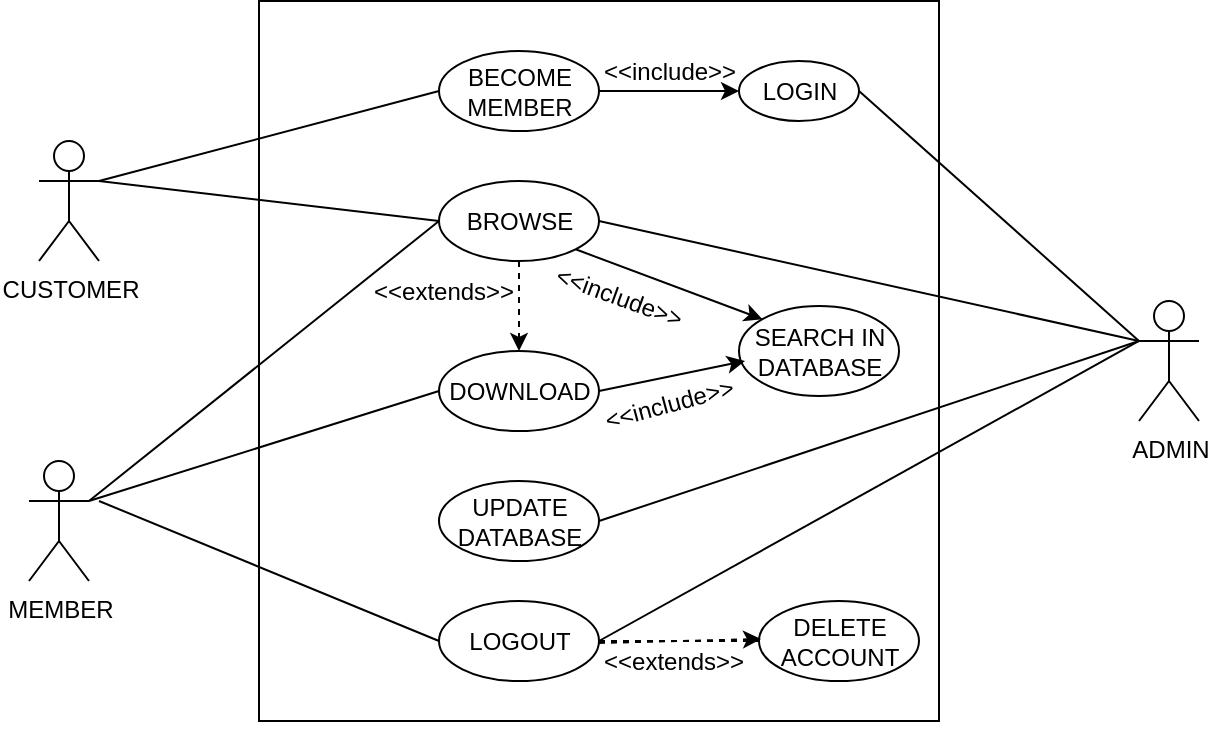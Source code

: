<mxfile pages="1" version="11.2.8" type="github"><diagram id="LAClkwftK9rVg-CZqCtu" name="Page-1"><mxGraphModel dx="1038" dy="531" grid="1" gridSize="10" guides="1" tooltips="1" connect="1" arrows="1" fold="1" page="1" pageScale="1" pageWidth="850" pageHeight="1100" math="0" shadow="0"><root><mxCell id="0"/><mxCell id="1" parent="0"/><mxCell id="bo09leIgb2fIwIXUXHEE-1" value="CUSTOMER" style="shape=umlActor;verticalLabelPosition=bottom;labelBackgroundColor=#ffffff;verticalAlign=top;html=1;" vertex="1" parent="1"><mxGeometry x="77.5" y="189.5" width="30" height="60" as="geometry"/></mxCell><mxCell id="bo09leIgb2fIwIXUXHEE-2" value="" style="rounded=0;whiteSpace=wrap;html=1;" vertex="1" parent="1"><mxGeometry x="187.5" y="119.5" width="340" height="360" as="geometry"/></mxCell><mxCell id="bo09leIgb2fIwIXUXHEE-3" value="BROWSE" style="ellipse;whiteSpace=wrap;html=1;" vertex="1" parent="1"><mxGeometry x="277.5" y="209.5" width="80" height="40" as="geometry"/></mxCell><mxCell id="bo09leIgb2fIwIXUXHEE-4" value="BECOME&lt;br&gt;MEMBER" style="ellipse;whiteSpace=wrap;html=1;" vertex="1" parent="1"><mxGeometry x="277.5" y="144.5" width="80" height="40" as="geometry"/></mxCell><mxCell id="bo09leIgb2fIwIXUXHEE-5" value="DOWNLOAD" style="ellipse;whiteSpace=wrap;html=1;" vertex="1" parent="1"><mxGeometry x="277.5" y="294.5" width="80" height="40" as="geometry"/></mxCell><mxCell id="bo09leIgb2fIwIXUXHEE-6" value="UPDATE&lt;br&gt;DATABASE" style="ellipse;whiteSpace=wrap;html=1;" vertex="1" parent="1"><mxGeometry x="277.5" y="359.5" width="80" height="40" as="geometry"/></mxCell><mxCell id="bo09leIgb2fIwIXUXHEE-7" value="LOGOUT" style="ellipse;whiteSpace=wrap;html=1;" vertex="1" parent="1"><mxGeometry x="277.5" y="419.5" width="80" height="40" as="geometry"/></mxCell><mxCell id="bo09leIgb2fIwIXUXHEE-8" value="DELETE&lt;br&gt;ACCOUNT" style="ellipse;whiteSpace=wrap;html=1;" vertex="1" parent="1"><mxGeometry x="437.5" y="419.5" width="80" height="40" as="geometry"/></mxCell><mxCell id="bo09leIgb2fIwIXUXHEE-9" value="" style="endArrow=none;html=1;entryX=0;entryY=0.5;entryDx=0;entryDy=0;exitX=1;exitY=0.333;exitDx=0;exitDy=0;exitPerimeter=0;endFill=0;" edge="1" parent="1" source="bo09leIgb2fIwIXUXHEE-1" target="bo09leIgb2fIwIXUXHEE-3"><mxGeometry width="50" height="50" relative="1" as="geometry"><mxPoint x="47.5" y="619.5" as="sourcePoint"/><mxPoint x="97.5" y="569.5" as="targetPoint"/></mxGeometry></mxCell><mxCell id="bo09leIgb2fIwIXUXHEE-10" value="" style="endArrow=none;html=1;entryX=0;entryY=0.5;entryDx=0;entryDy=0;exitX=1;exitY=0.333;exitDx=0;exitDy=0;exitPerimeter=0;endFill=0;" edge="1" parent="1" source="bo09leIgb2fIwIXUXHEE-1" target="bo09leIgb2fIwIXUXHEE-4"><mxGeometry width="50" height="50" relative="1" as="geometry"><mxPoint x="107.5" y="299.5" as="sourcePoint"/><mxPoint x="287.5" y="239.5" as="targetPoint"/></mxGeometry></mxCell><mxCell id="bo09leIgb2fIwIXUXHEE-11" value="" style="endArrow=none;html=1;entryX=0;entryY=0.5;entryDx=0;entryDy=0;exitX=1;exitY=0.333;exitDx=0;exitDy=0;exitPerimeter=0;endFill=0;" edge="1" parent="1" source="bo09leIgb2fIwIXUXHEE-20" target="bo09leIgb2fIwIXUXHEE-5"><mxGeometry width="50" height="50" relative="1" as="geometry"><mxPoint x="117.5" y="309.5" as="sourcePoint"/><mxPoint x="297.5" y="249.5" as="targetPoint"/></mxGeometry></mxCell><mxCell id="bo09leIgb2fIwIXUXHEE-12" value="" style="endArrow=none;html=1;entryX=0;entryY=0.5;entryDx=0;entryDy=0;endFill=0;" edge="1" parent="1" target="bo09leIgb2fIwIXUXHEE-7"><mxGeometry width="50" height="50" relative="1" as="geometry"><mxPoint x="107.5" y="369.5" as="sourcePoint"/><mxPoint x="307.5" y="259.5" as="targetPoint"/></mxGeometry></mxCell><mxCell id="bo09leIgb2fIwIXUXHEE-13" value="ADMIN" style="shape=umlActor;verticalLabelPosition=bottom;labelBackgroundColor=#ffffff;verticalAlign=top;html=1;" vertex="1" parent="1"><mxGeometry x="627.5" y="269.5" width="30" height="60" as="geometry"/></mxCell><mxCell id="bo09leIgb2fIwIXUXHEE-14" value="" style="endArrow=none;html=1;entryX=1;entryY=0.5;entryDx=0;entryDy=0;exitX=0;exitY=0.333;exitDx=0;exitDy=0;exitPerimeter=0;endFill=0;" edge="1" parent="1" source="bo09leIgb2fIwIXUXHEE-13" target="bo09leIgb2fIwIXUXHEE-6"><mxGeometry width="50" height="50" relative="1" as="geometry"><mxPoint x="147.5" y="339.5" as="sourcePoint"/><mxPoint x="327.5" y="279.5" as="targetPoint"/></mxGeometry></mxCell><mxCell id="bo09leIgb2fIwIXUXHEE-15" value="SEARCH IN&lt;br&gt;DATABASE" style="ellipse;whiteSpace=wrap;html=1;" vertex="1" parent="1"><mxGeometry x="427.5" y="272" width="80" height="45" as="geometry"/></mxCell><mxCell id="bo09leIgb2fIwIXUXHEE-16" value="&amp;lt;&amp;lt;include&amp;gt;&amp;gt;" style="text;html=1;resizable=0;points=[];autosize=1;align=left;verticalAlign=top;spacingTop=-4;rotation=-15;" vertex="1" parent="1"><mxGeometry x="357.5" y="309.5" width="80" height="20" as="geometry"/></mxCell><mxCell id="bo09leIgb2fIwIXUXHEE-17" value="" style="endArrow=none;html=1;entryX=1;entryY=0.5;entryDx=0;entryDy=0;exitX=0;exitY=0.333;exitDx=0;exitDy=0;exitPerimeter=0;endFill=0;" edge="1" parent="1" source="bo09leIgb2fIwIXUXHEE-13" target="bo09leIgb2fIwIXUXHEE-3"><mxGeometry width="50" height="50" relative="1" as="geometry"><mxPoint x="597.5" y="299.5" as="sourcePoint"/><mxPoint x="367.5" y="379.5" as="targetPoint"/></mxGeometry></mxCell><mxCell id="bo09leIgb2fIwIXUXHEE-18" value="" style="endArrow=none;html=1;entryX=1;entryY=0.5;entryDx=0;entryDy=0;endFill=0;" edge="1" parent="1" target="bo09leIgb2fIwIXUXHEE-25"><mxGeometry width="50" height="50" relative="1" as="geometry"><mxPoint x="627.5" y="289.5" as="sourcePoint"/><mxPoint x="377.5" y="389.5" as="targetPoint"/></mxGeometry></mxCell><mxCell id="bo09leIgb2fIwIXUXHEE-19" value="" style="endArrow=none;html=1;entryX=1;entryY=0.5;entryDx=0;entryDy=0;exitX=0;exitY=0.333;exitDx=0;exitDy=0;exitPerimeter=0;endFill=0;" edge="1" parent="1" source="bo09leIgb2fIwIXUXHEE-13" target="bo09leIgb2fIwIXUXHEE-7"><mxGeometry width="50" height="50" relative="1" as="geometry"><mxPoint x="617.5" y="319.5" as="sourcePoint"/><mxPoint x="387.5" y="399.5" as="targetPoint"/></mxGeometry></mxCell><mxCell id="bo09leIgb2fIwIXUXHEE-20" value="MEMBER" style="shape=umlActor;verticalLabelPosition=bottom;labelBackgroundColor=#ffffff;verticalAlign=top;html=1;" vertex="1" parent="1"><mxGeometry x="72.5" y="349.5" width="30" height="60" as="geometry"/></mxCell><mxCell id="bo09leIgb2fIwIXUXHEE-21" value="" style="endArrow=none;html=1;entryX=0;entryY=0.5;entryDx=0;entryDy=0;exitX=1;exitY=0.333;exitDx=0;exitDy=0;exitPerimeter=0;endFill=0;" edge="1" parent="1" source="bo09leIgb2fIwIXUXHEE-20" target="bo09leIgb2fIwIXUXHEE-3"><mxGeometry width="50" height="50" relative="1" as="geometry"><mxPoint x="57.5" y="619.5" as="sourcePoint"/><mxPoint x="107.5" y="569.5" as="targetPoint"/></mxGeometry></mxCell><mxCell id="bo09leIgb2fIwIXUXHEE-22" value="" style="endArrow=classic;html=1;entryX=0;entryY=0;entryDx=0;entryDy=0;exitX=1;exitY=1;exitDx=0;exitDy=0;endFill=1;" edge="1" parent="1" source="bo09leIgb2fIwIXUXHEE-3" target="bo09leIgb2fIwIXUXHEE-15"><mxGeometry width="50" height="50" relative="1" as="geometry"><mxPoint x="137.5" y="479.5" as="sourcePoint"/><mxPoint x="107.5" y="569.5" as="targetPoint"/></mxGeometry></mxCell><mxCell id="bo09leIgb2fIwIXUXHEE-23" value="&amp;lt;&amp;lt;include&amp;gt;&amp;gt;" style="text;html=1;resizable=0;points=[];autosize=1;align=left;verticalAlign=top;spacingTop=-4;rotation=20;" vertex="1" parent="1"><mxGeometry x="332.5" y="259.5" width="80" height="20" as="geometry"/></mxCell><mxCell id="bo09leIgb2fIwIXUXHEE-24" value="" style="endArrow=classic;html=1;exitX=1;exitY=0.5;exitDx=0;exitDy=0;" edge="1" parent="1" source="bo09leIgb2fIwIXUXHEE-4" target="bo09leIgb2fIwIXUXHEE-25"><mxGeometry width="50" height="50" relative="1" as="geometry"><mxPoint x="87.5" y="469.5" as="sourcePoint"/><mxPoint x="167.5" y="459.5" as="targetPoint"/></mxGeometry></mxCell><mxCell id="bo09leIgb2fIwIXUXHEE-25" value="LOGIN" style="ellipse;whiteSpace=wrap;html=1;" vertex="1" parent="1"><mxGeometry x="427.5" y="149.5" width="60" height="30" as="geometry"/></mxCell><mxCell id="bo09leIgb2fIwIXUXHEE-26" value="&amp;lt;&amp;lt;include&amp;gt;&amp;gt;" style="text;html=1;resizable=0;points=[];autosize=1;align=left;verticalAlign=top;spacingTop=-4;rotation=0;" vertex="1" parent="1"><mxGeometry x="357.5" y="144.5" width="80" height="20" as="geometry"/></mxCell><mxCell id="bo09leIgb2fIwIXUXHEE-27" value="" style="endArrow=none;dashed=1;html=1;entryX=0;entryY=0.5;entryDx=0;entryDy=0;exitX=1;exitY=0.5;exitDx=0;exitDy=0;" edge="1" parent="1" source="bo09leIgb2fIwIXUXHEE-7" target="bo09leIgb2fIwIXUXHEE-8"><mxGeometry width="50" height="50" relative="1" as="geometry"><mxPoint x="57.5" y="619.5" as="sourcePoint"/><mxPoint x="107.5" y="569.5" as="targetPoint"/></mxGeometry></mxCell><mxCell id="bo09leIgb2fIwIXUXHEE-28" value="&amp;lt;&amp;lt;extends&amp;gt;&amp;gt;" style="text;html=1;resizable=0;points=[];autosize=1;align=left;verticalAlign=top;spacingTop=-4;rotation=0;" vertex="1" parent="1"><mxGeometry x="357.5" y="439.5" width="90" height="20" as="geometry"/></mxCell><mxCell id="bo09leIgb2fIwIXUXHEE-29" style="edgeStyle=orthogonalEdgeStyle;rounded=0;orthogonalLoop=1;jettySize=auto;html=1;exitX=0.5;exitY=1;exitDx=0;exitDy=0;" edge="1" parent="1" source="bo09leIgb2fIwIXUXHEE-2" target="bo09leIgb2fIwIXUXHEE-2"><mxGeometry relative="1" as="geometry"/></mxCell><mxCell id="bo09leIgb2fIwIXUXHEE-30" value="" style="endArrow=classic;html=1;exitX=0;exitY=0.05;exitDx=0;exitDy=0;exitPerimeter=0;entryX=0.9;entryY=-0.05;entryDx=0;entryDy=0;entryPerimeter=0;dashed=1;" edge="1" parent="1" source="bo09leIgb2fIwIXUXHEE-28" target="bo09leIgb2fIwIXUXHEE-28"><mxGeometry width="50" height="50" relative="1" as="geometry"><mxPoint x="387.5" y="469.5" as="sourcePoint"/><mxPoint x="437.5" y="419.5" as="targetPoint"/></mxGeometry></mxCell><mxCell id="bo09leIgb2fIwIXUXHEE-31" value="" style="endArrow=classic;html=1;exitX=1;exitY=0.5;exitDx=0;exitDy=0;" edge="1" parent="1" source="bo09leIgb2fIwIXUXHEE-5"><mxGeometry width="50" height="50" relative="1" as="geometry"><mxPoint x="357.5" y="299.5" as="sourcePoint"/><mxPoint x="430.5" y="299.5" as="targetPoint"/></mxGeometry></mxCell><mxCell id="bo09leIgb2fIwIXUXHEE-32" value="" style="endArrow=classic;html=1;dashed=1;entryX=0.5;entryY=0;entryDx=0;entryDy=0;exitX=0.5;exitY=1;exitDx=0;exitDy=0;" edge="1" parent="1" source="bo09leIgb2fIwIXUXHEE-3" target="bo09leIgb2fIwIXUXHEE-5"><mxGeometry width="50" height="50" relative="1" as="geometry"><mxPoint x="277.5" y="299.5" as="sourcePoint"/><mxPoint x="327.5" y="249.5" as="targetPoint"/></mxGeometry></mxCell><mxCell id="bo09leIgb2fIwIXUXHEE-33" value="&amp;lt;&amp;lt;extends&amp;gt;&amp;gt;" style="text;html=1;resizable=0;points=[];autosize=1;align=left;verticalAlign=top;spacingTop=-4;" vertex="1" parent="1"><mxGeometry x="242.5" y="254.5" width="90" height="20" as="geometry"/></mxCell></root></mxGraphModel></diagram></mxfile>